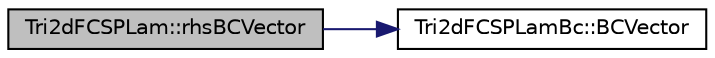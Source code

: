 digraph "Tri2dFCSPLam::rhsBCVector"
{
  edge [fontname="Helvetica",fontsize="10",labelfontname="Helvetica",labelfontsize="10"];
  node [fontname="Helvetica",fontsize="10",shape=record];
  rankdir="LR";
  Node1 [label="Tri2dFCSPLam::rhsBCVector",height=0.2,width=0.4,color="black", fillcolor="grey75", style="filled" fontcolor="black"];
  Node1 -> Node2 [color="midnightblue",fontsize="10",style="solid",fontname="Helvetica"];
  Node2 [label="Tri2dFCSPLamBc::BCVector",height=0.2,width=0.4,color="black", fillcolor="white", style="filled",URL="$classTri2dFCSPLamBc.html#a6b196f531c42e738efe12d3b719b167f",tooltip="Provides BC vector for a single instance. (Neumann gradient conditions to be added soon) ..."];
}
